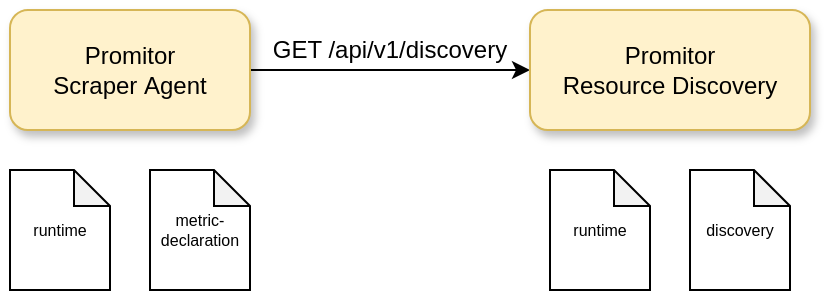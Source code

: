 <mxfile version="12.6.5" type="device"><diagram id="P65gTIzpJ8YaAHVCVM0_" name="Page-1"><mxGraphModel dx="1038" dy="616" grid="1" gridSize="10" guides="1" tooltips="1" connect="1" arrows="1" fold="1" page="1" pageScale="1" pageWidth="850" pageHeight="1100" math="0" shadow="0"><root><mxCell id="0"/><mxCell id="1" parent="0"/><mxCell id="-ZgYG5Lpv5L1QNowGff5-5" value="" style="edgeStyle=orthogonalEdgeStyle;rounded=0;orthogonalLoop=1;jettySize=auto;html=1;" parent="1" source="-ZgYG5Lpv5L1QNowGff5-1" target="-ZgYG5Lpv5L1QNowGff5-4" edge="1"><mxGeometry relative="1" as="geometry"/></mxCell><mxCell id="-ZgYG5Lpv5L1QNowGff5-1" value="Promitor&lt;br&gt;Scraper&amp;nbsp;Agent" style="rounded=1;whiteSpace=wrap;html=1;shadow=1;fillColor=#fff2cc;strokeColor=#d6b656;fontStyle=0" parent="1" vertex="1"><mxGeometry x="160" y="160" width="120" height="60" as="geometry"/></mxCell><mxCell id="-ZgYG5Lpv5L1QNowGff5-4" value="Promitor&lt;br&gt;Resource&amp;nbsp;Discovery" style="rounded=1;whiteSpace=wrap;html=1;comic=0;shadow=1;fillColor=#fff2cc;strokeColor=#d6b656;fontStyle=0" parent="1" vertex="1"><mxGeometry x="420" y="160" width="140" height="60" as="geometry"/></mxCell><mxCell id="-ZgYG5Lpv5L1QNowGff5-6" value="GET /api/v1/discovery" style="text;html=1;strokeColor=none;fillColor=none;align=center;verticalAlign=middle;whiteSpace=wrap;rounded=0;" parent="1" vertex="1"><mxGeometry x="280" y="170" width="140" height="20" as="geometry"/></mxCell><mxCell id="-ZgYG5Lpv5L1QNowGff5-7" value="runtime" style="shape=note;whiteSpace=wrap;html=1;backgroundOutline=1;darkOpacity=0.05;size=18;fontSize=8;" parent="1" vertex="1"><mxGeometry x="160" y="240" width="50" height="60" as="geometry"/></mxCell><mxCell id="-ZgYG5Lpv5L1QNowGff5-8" value="metric-declaration" style="shape=note;whiteSpace=wrap;html=1;backgroundOutline=1;darkOpacity=0.05;size=18;fontSize=8;" parent="1" vertex="1"><mxGeometry x="230" y="240" width="50" height="60" as="geometry"/></mxCell><mxCell id="-ZgYG5Lpv5L1QNowGff5-10" value="runtime" style="shape=note;whiteSpace=wrap;html=1;backgroundOutline=1;darkOpacity=0.05;size=18;fontSize=8;" parent="1" vertex="1"><mxGeometry x="430" y="240" width="50" height="60" as="geometry"/></mxCell><mxCell id="-ZgYG5Lpv5L1QNowGff5-11" value="discovery" style="shape=note;whiteSpace=wrap;html=1;backgroundOutline=1;darkOpacity=0.05;size=18;fontSize=8;" parent="1" vertex="1"><mxGeometry x="500" y="240" width="50" height="60" as="geometry"/></mxCell></root></mxGraphModel></diagram></mxfile>